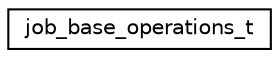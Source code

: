 digraph "Graphical Class Hierarchy"
{
 // LATEX_PDF_SIZE
  edge [fontname="Helvetica",fontsize="10",labelfontname="Helvetica",labelfontsize="10"];
  node [fontname="Helvetica",fontsize="10",shape=record];
  rankdir="LR";
  Node0 [label="job_base_operations_t",height=0.2,width=0.4,color="black", fillcolor="white", style="filled",URL="$structjob__base__operations__t.html",tooltip=" "];
}
